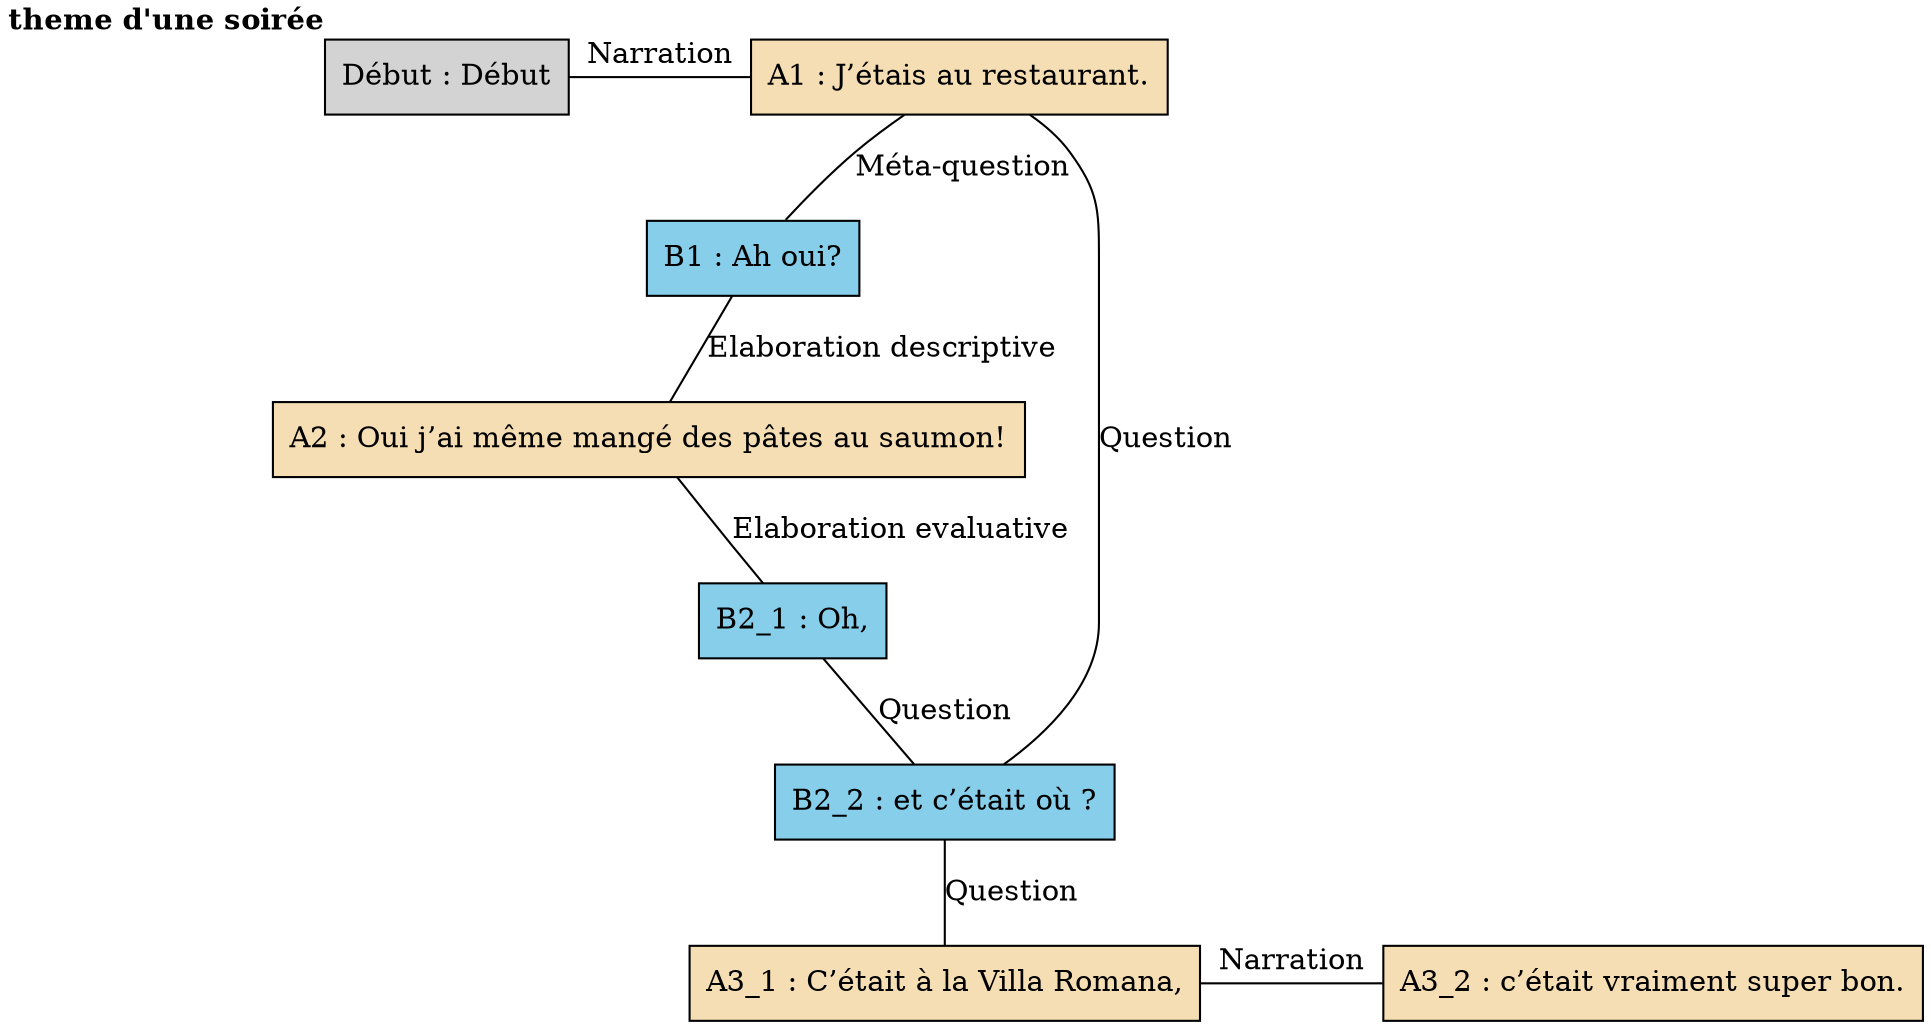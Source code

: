 digraph C08 {
	node [shape=box style=filled]
	"Début" [label="Début : Début" xlabel=<<B>theme d'une soirée</B>>]
	A1 [label="A1 : J’étais au restaurant." fillcolor=wheat xlabel=""]
	B1 [label="B1 : Ah oui?" fillcolor=skyblue xlabel=""]
	A2 [label="A2 : Oui j’ai même mangé des pâtes au saumon!" fillcolor=wheat xlabel=""]
	B2_1 [label="B2_1 : Oh," fillcolor=skyblue xlabel=""]
	B2_2 [label="B2_2 : et c’était où ?" fillcolor=skyblue xlabel=""]
	A3_1 [label="A3_1 : C’était à la Villa Romana," fillcolor=wheat xlabel=""]
	A3_2 [label="A3_2 : c’était vraiment super bon." fillcolor=wheat xlabel=""]
	{
		rank=same
		"Début"
		A1
		"Début" -> A1 [label=Narration dir=none]
	}
	A1 -> B1 [label="Méta-question" dir=none]
	B1 -> A2 [label="Elaboration descriptive" dir=none]
	A2 -> B2_1 [label="Elaboration evaluative" dir=none]
	A1 -> B2_2 [label=Question dir=none]
	B2_1 -> B2_2 [label=Question dir=none]
	B2_2 -> A3_1 [label=Question dir=none]
	{
		rank=same
		A3_1
		A3_2
		A3_1 -> A3_2 [label=Narration dir=none]
	}
}

